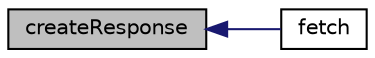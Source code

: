 digraph "createResponse"
{
  edge [fontname="Helvetica",fontsize="10",labelfontname="Helvetica",labelfontsize="10"];
  node [fontname="Helvetica",fontsize="10",shape=record];
  rankdir="LR";
  Node1 [label="createResponse",height=0.2,width=0.4,color="black", fillcolor="grey75", style="filled" fontcolor="black"];
  Node1 -> Node2 [dir="back",color="midnightblue",fontsize="10",style="solid",fontname="Helvetica"];
  Node2 [label="fetch",height=0.2,width=0.4,color="black", fillcolor="white", style="filled",URL="$class_simple_http_request.html#a914796d2b73a1cb8dbfda547bd5f3aba"];
}
